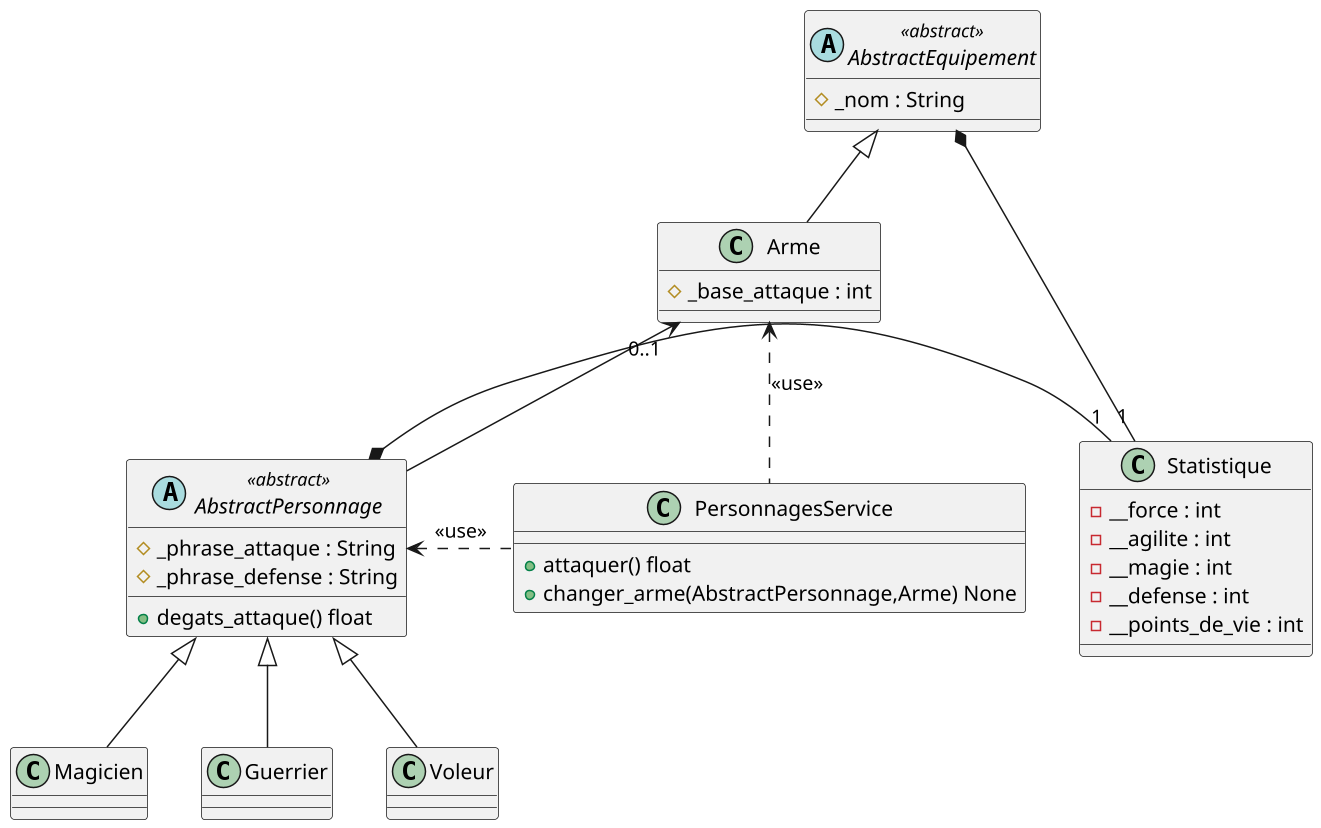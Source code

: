 @startuml
scale 1.5
abstract class AbstractPersonnage 	<<abstract>> {
	#_phrase_attaque : String 
	#_phrase_defense : String 
	+degats_attaque() float
    }
	 

abstract class AbstractEquipement <<abstract>> {
	#_nom : String
}
	 
class Statistique {
	 -__force : int
	 -__agilite : int
	 -__magie : int
	 -__defense : int
	 -__points_de_vie : int
}

class PersonnagesService {
	+attaquer() float
	+changer_arme(AbstractPersonnage,Arme) None
}

class Arme{
	#_base_attaque : int
}


AbstractPersonnage <.right. PersonnagesService : <<use>>
Arme <.. PersonnagesService : <<use>>



AbstractPersonnage *-right-"1" Statistique
Arme "0..1"<-- AbstractPersonnage
AbstractEquipement <|-- Arme
AbstractEquipement *-down-"1" Statistique

Magicien -up-|> AbstractPersonnage
Guerrier -up-|> AbstractPersonnage
Voleur -up-|> AbstractPersonnage

@enduml
